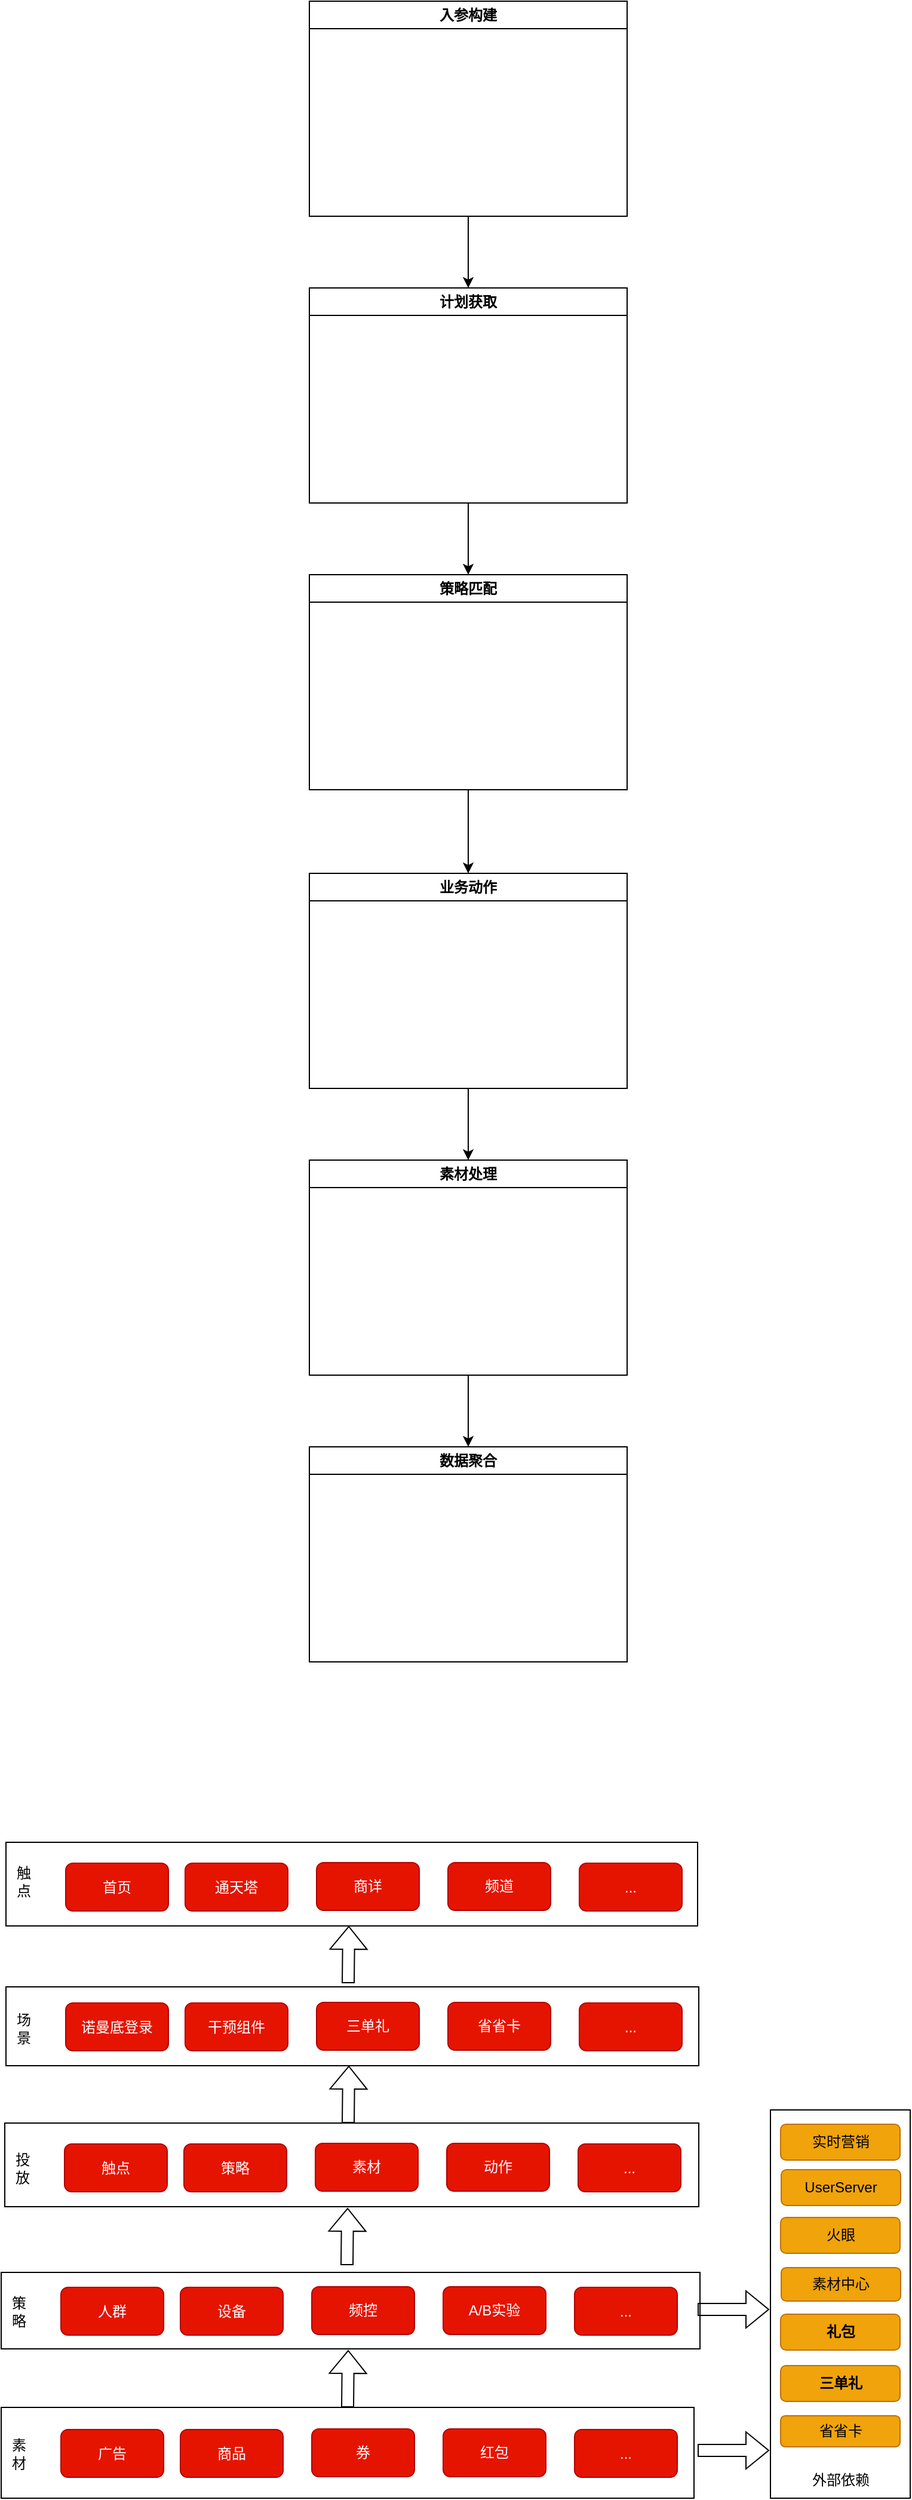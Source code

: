 <mxfile version="21.1.4" type="github">
  <diagram name="第 1 页" id="zzSldxRVRqwI4bkoozq8">
    <mxGraphModel dx="1306" dy="1198" grid="0" gridSize="10" guides="1" tooltips="1" connect="1" arrows="1" fold="1" page="0" pageScale="1" pageWidth="827" pageHeight="1169" math="0" shadow="0">
      <root>
        <mxCell id="0" />
        <mxCell id="1" parent="0" />
        <mxCell id="BipAKc5l0U_uYSt-I5Qa-4" style="edgeStyle=orthogonalEdgeStyle;rounded=0;orthogonalLoop=1;jettySize=auto;html=1;entryX=0.5;entryY=0;entryDx=0;entryDy=0;" parent="1" source="BipAKc5l0U_uYSt-I5Qa-2" target="BipAKc5l0U_uYSt-I5Qa-3" edge="1">
          <mxGeometry relative="1" as="geometry" />
        </mxCell>
        <mxCell id="BipAKc5l0U_uYSt-I5Qa-2" value="入参构建" style="swimlane;whiteSpace=wrap;html=1;" parent="1" vertex="1">
          <mxGeometry x="290" y="-260" width="266" height="180" as="geometry">
            <mxRectangle x="240" y="120" width="90" height="30" as="alternateBounds" />
          </mxGeometry>
        </mxCell>
        <mxCell id="BipAKc5l0U_uYSt-I5Qa-8" style="edgeStyle=orthogonalEdgeStyle;rounded=0;orthogonalLoop=1;jettySize=auto;html=1;entryX=0.5;entryY=0;entryDx=0;entryDy=0;" parent="1" source="BipAKc5l0U_uYSt-I5Qa-3" target="BipAKc5l0U_uYSt-I5Qa-5" edge="1">
          <mxGeometry relative="1" as="geometry" />
        </mxCell>
        <mxCell id="BipAKc5l0U_uYSt-I5Qa-3" value="计划获取" style="swimlane;whiteSpace=wrap;html=1;" parent="1" vertex="1">
          <mxGeometry x="290" y="-20" width="266" height="180" as="geometry">
            <mxRectangle x="240" y="120" width="90" height="30" as="alternateBounds" />
          </mxGeometry>
        </mxCell>
        <mxCell id="BipAKc5l0U_uYSt-I5Qa-9" style="edgeStyle=orthogonalEdgeStyle;rounded=0;orthogonalLoop=1;jettySize=auto;html=1;entryX=0.5;entryY=0;entryDx=0;entryDy=0;" parent="1" source="BipAKc5l0U_uYSt-I5Qa-5" target="BipAKc5l0U_uYSt-I5Qa-7" edge="1">
          <mxGeometry relative="1" as="geometry" />
        </mxCell>
        <mxCell id="BipAKc5l0U_uYSt-I5Qa-5" value="策略匹配" style="swimlane;whiteSpace=wrap;html=1;" parent="1" vertex="1">
          <mxGeometry x="290" y="220" width="266" height="180" as="geometry">
            <mxRectangle x="240" y="120" width="90" height="30" as="alternateBounds" />
          </mxGeometry>
        </mxCell>
        <mxCell id="BipAKc5l0U_uYSt-I5Qa-11" style="edgeStyle=orthogonalEdgeStyle;rounded=0;orthogonalLoop=1;jettySize=auto;html=1;entryX=0.5;entryY=0;entryDx=0;entryDy=0;" parent="1" source="BipAKc5l0U_uYSt-I5Qa-7" target="BipAKc5l0U_uYSt-I5Qa-10" edge="1">
          <mxGeometry relative="1" as="geometry" />
        </mxCell>
        <mxCell id="BipAKc5l0U_uYSt-I5Qa-7" value="业务动作" style="swimlane;whiteSpace=wrap;html=1;" parent="1" vertex="1">
          <mxGeometry x="290" y="470" width="266" height="180" as="geometry">
            <mxRectangle x="240" y="120" width="90" height="30" as="alternateBounds" />
          </mxGeometry>
        </mxCell>
        <mxCell id="BipAKc5l0U_uYSt-I5Qa-13" style="edgeStyle=orthogonalEdgeStyle;rounded=0;orthogonalLoop=1;jettySize=auto;html=1;" parent="1" source="BipAKc5l0U_uYSt-I5Qa-10" target="BipAKc5l0U_uYSt-I5Qa-12" edge="1">
          <mxGeometry relative="1" as="geometry" />
        </mxCell>
        <mxCell id="BipAKc5l0U_uYSt-I5Qa-10" value="素材处理" style="swimlane;whiteSpace=wrap;html=1;" parent="1" vertex="1">
          <mxGeometry x="290" y="710" width="266" height="180" as="geometry">
            <mxRectangle x="240" y="120" width="90" height="30" as="alternateBounds" />
          </mxGeometry>
        </mxCell>
        <mxCell id="BipAKc5l0U_uYSt-I5Qa-12" value="数据聚合" style="swimlane;whiteSpace=wrap;html=1;" parent="1" vertex="1">
          <mxGeometry x="290" y="950" width="266" height="180" as="geometry">
            <mxRectangle x="240" y="120" width="90" height="30" as="alternateBounds" />
          </mxGeometry>
        </mxCell>
        <mxCell id="wuC6FSRP_qt9TDbp1Nyk-1" value="" style="rounded=0;whiteSpace=wrap;html=1;" parent="1" vertex="1">
          <mxGeometry x="32" y="1754" width="580" height="76" as="geometry" />
        </mxCell>
        <mxCell id="wuC6FSRP_qt9TDbp1Nyk-2" value="素&lt;br&gt;材" style="text;html=1;strokeColor=none;fillColor=none;align=center;verticalAlign=middle;whiteSpace=wrap;rounded=0;" parent="1" vertex="1">
          <mxGeometry x="32" y="1761" width="30" height="63" as="geometry" />
        </mxCell>
        <mxCell id="wuC6FSRP_qt9TDbp1Nyk-3" value="广告" style="rounded=1;whiteSpace=wrap;html=1;fillColor=#e51400;fontColor=#ffffff;strokeColor=#B20000;" parent="1" vertex="1">
          <mxGeometry x="82" y="1772.5" width="86" height="40" as="geometry" />
        </mxCell>
        <mxCell id="wuC6FSRP_qt9TDbp1Nyk-4" value="商品" style="rounded=1;whiteSpace=wrap;html=1;fillColor=#e51400;fontColor=#ffffff;strokeColor=#B20000;" parent="1" vertex="1">
          <mxGeometry x="182" y="1772.5" width="86" height="40" as="geometry" />
        </mxCell>
        <mxCell id="wuC6FSRP_qt9TDbp1Nyk-5" value="券" style="rounded=1;whiteSpace=wrap;html=1;fillColor=#e51400;fontColor=#ffffff;strokeColor=#B20000;" parent="1" vertex="1">
          <mxGeometry x="292" y="1772" width="86" height="40" as="geometry" />
        </mxCell>
        <mxCell id="wuC6FSRP_qt9TDbp1Nyk-6" value="红包" style="rounded=1;whiteSpace=wrap;html=1;fillColor=#e51400;fontColor=#ffffff;strokeColor=#B20000;" parent="1" vertex="1">
          <mxGeometry x="402" y="1772" width="86" height="40" as="geometry" />
        </mxCell>
        <mxCell id="wuC6FSRP_qt9TDbp1Nyk-7" value="..." style="rounded=1;whiteSpace=wrap;html=1;fillColor=#e51400;fontColor=#ffffff;strokeColor=#B20000;" parent="1" vertex="1">
          <mxGeometry x="512" y="1772.5" width="86" height="40" as="geometry" />
        </mxCell>
        <mxCell id="wuC6FSRP_qt9TDbp1Nyk-9" value="" style="rounded=0;whiteSpace=wrap;html=1;" parent="1" vertex="1">
          <mxGeometry x="32" y="1641" width="585" height="64" as="geometry" />
        </mxCell>
        <mxCell id="wuC6FSRP_qt9TDbp1Nyk-10" value="策&lt;br&gt;略&lt;br&gt;" style="text;html=1;strokeColor=none;fillColor=none;align=center;verticalAlign=middle;whiteSpace=wrap;rounded=0;" parent="1" vertex="1">
          <mxGeometry x="32" y="1642" width="30" height="63" as="geometry" />
        </mxCell>
        <mxCell id="wuC6FSRP_qt9TDbp1Nyk-11" value="人群" style="rounded=1;whiteSpace=wrap;html=1;fillColor=#e51400;fontColor=#ffffff;strokeColor=#B20000;" parent="1" vertex="1">
          <mxGeometry x="82" y="1653.5" width="86" height="40" as="geometry" />
        </mxCell>
        <mxCell id="wuC6FSRP_qt9TDbp1Nyk-12" value="设备" style="rounded=1;whiteSpace=wrap;html=1;fillColor=#e51400;fontColor=#ffffff;strokeColor=#B20000;" parent="1" vertex="1">
          <mxGeometry x="182" y="1653.5" width="86" height="40" as="geometry" />
        </mxCell>
        <mxCell id="wuC6FSRP_qt9TDbp1Nyk-13" value="频控" style="rounded=1;whiteSpace=wrap;html=1;fillColor=#e51400;fontColor=#ffffff;strokeColor=#B20000;" parent="1" vertex="1">
          <mxGeometry x="292" y="1653" width="86" height="40" as="geometry" />
        </mxCell>
        <mxCell id="wuC6FSRP_qt9TDbp1Nyk-14" value="A/B实验" style="rounded=1;whiteSpace=wrap;html=1;fillColor=#e51400;fontColor=#ffffff;strokeColor=#B20000;" parent="1" vertex="1">
          <mxGeometry x="402" y="1653" width="86" height="40" as="geometry" />
        </mxCell>
        <mxCell id="wuC6FSRP_qt9TDbp1Nyk-15" value="..." style="rounded=1;whiteSpace=wrap;html=1;fillColor=#e51400;fontColor=#ffffff;strokeColor=#B20000;" parent="1" vertex="1">
          <mxGeometry x="512" y="1653.5" width="86" height="40" as="geometry" />
        </mxCell>
        <mxCell id="wuC6FSRP_qt9TDbp1Nyk-23" value="" style="shape=flexArrow;endArrow=classic;html=1;rounded=0;exitX=0.5;exitY=0;exitDx=0;exitDy=0;" parent="1" edge="1">
          <mxGeometry width="50" height="50" relative="1" as="geometry">
            <mxPoint x="322" y="1754" as="sourcePoint" />
            <mxPoint x="322.5" y="1706" as="targetPoint" />
          </mxGeometry>
        </mxCell>
        <mxCell id="wuC6FSRP_qt9TDbp1Nyk-38" value="" style="shape=flexArrow;endArrow=classic;html=1;rounded=0;exitX=0.5;exitY=0;exitDx=0;exitDy=0;" parent="1" edge="1">
          <mxGeometry width="50" height="50" relative="1" as="geometry">
            <mxPoint x="321.5" y="1635" as="sourcePoint" />
            <mxPoint x="322" y="1587" as="targetPoint" />
          </mxGeometry>
        </mxCell>
        <mxCell id="wuC6FSRP_qt9TDbp1Nyk-39" value="" style="rounded=0;whiteSpace=wrap;html=1;" parent="1" vertex="1">
          <mxGeometry x="35" y="1516" width="581" height="70" as="geometry" />
        </mxCell>
        <mxCell id="wuC6FSRP_qt9TDbp1Nyk-40" value="投&lt;br&gt;放&lt;br&gt;" style="text;html=1;strokeColor=none;fillColor=none;align=center;verticalAlign=middle;whiteSpace=wrap;rounded=0;" parent="1" vertex="1">
          <mxGeometry x="35" y="1522" width="30" height="63" as="geometry" />
        </mxCell>
        <mxCell id="wuC6FSRP_qt9TDbp1Nyk-41" value="触点" style="rounded=1;whiteSpace=wrap;html=1;fillColor=#e51400;fontColor=#ffffff;strokeColor=#B20000;" parent="1" vertex="1">
          <mxGeometry x="85" y="1533.5" width="86" height="40" as="geometry" />
        </mxCell>
        <mxCell id="wuC6FSRP_qt9TDbp1Nyk-42" value="策略" style="rounded=1;whiteSpace=wrap;html=1;fillColor=#e51400;fontColor=#ffffff;strokeColor=#B20000;" parent="1" vertex="1">
          <mxGeometry x="185" y="1533.5" width="86" height="40" as="geometry" />
        </mxCell>
        <mxCell id="wuC6FSRP_qt9TDbp1Nyk-43" value="素材" style="rounded=1;whiteSpace=wrap;html=1;fillColor=#e51400;fontColor=#ffffff;strokeColor=#B20000;" parent="1" vertex="1">
          <mxGeometry x="295" y="1533" width="86" height="40" as="geometry" />
        </mxCell>
        <mxCell id="wuC6FSRP_qt9TDbp1Nyk-44" value="动作" style="rounded=1;whiteSpace=wrap;html=1;fillColor=#e51400;fontColor=#ffffff;strokeColor=#B20000;" parent="1" vertex="1">
          <mxGeometry x="405" y="1533" width="86" height="40" as="geometry" />
        </mxCell>
        <mxCell id="wuC6FSRP_qt9TDbp1Nyk-45" value="..." style="rounded=1;whiteSpace=wrap;html=1;fillColor=#e51400;fontColor=#ffffff;strokeColor=#B20000;" parent="1" vertex="1">
          <mxGeometry x="515" y="1533.5" width="86" height="40" as="geometry" />
        </mxCell>
        <mxCell id="wuC6FSRP_qt9TDbp1Nyk-46" value="" style="rounded=0;whiteSpace=wrap;html=1;" parent="1" vertex="1">
          <mxGeometry x="676" y="1505" width="117" height="325" as="geometry" />
        </mxCell>
        <mxCell id="wuC6FSRP_qt9TDbp1Nyk-47" value="" style="shape=flexArrow;endArrow=classic;html=1;rounded=0;" parent="1" edge="1">
          <mxGeometry width="50" height="50" relative="1" as="geometry">
            <mxPoint x="615" y="1672" as="sourcePoint" />
            <mxPoint x="675" y="1672" as="targetPoint" />
          </mxGeometry>
        </mxCell>
        <mxCell id="wuC6FSRP_qt9TDbp1Nyk-48" value="外部依赖" style="text;html=1;strokeColor=none;fillColor=none;align=center;verticalAlign=middle;whiteSpace=wrap;rounded=0;" parent="1" vertex="1">
          <mxGeometry x="705" y="1800" width="60" height="30" as="geometry" />
        </mxCell>
        <mxCell id="wuC6FSRP_qt9TDbp1Nyk-49" value="实时营销" style="rounded=1;whiteSpace=wrap;html=1;fillColor=#f0a30a;fontColor=#000000;strokeColor=#BD7000;" parent="1" vertex="1">
          <mxGeometry x="684.5" y="1517" width="100" height="30" as="geometry" />
        </mxCell>
        <mxCell id="wuC6FSRP_qt9TDbp1Nyk-50" value="UserServer" style="rounded=1;whiteSpace=wrap;html=1;fillColor=#f0a30a;fontColor=#000000;strokeColor=#BD7000;" parent="1" vertex="1">
          <mxGeometry x="685" y="1555" width="100" height="30" as="geometry" />
        </mxCell>
        <mxCell id="wuC6FSRP_qt9TDbp1Nyk-51" value="&lt;span style=&quot;font-weight: normal;&quot;&gt;火眼&lt;/span&gt;" style="rounded=1;whiteSpace=wrap;html=1;fontStyle=1;fillColor=#f0a30a;fontColor=#000000;strokeColor=#BD7000;" parent="1" vertex="1">
          <mxGeometry x="684.5" y="1595" width="100" height="30" as="geometry" />
        </mxCell>
        <mxCell id="wuC6FSRP_qt9TDbp1Nyk-52" value="素材中心" style="rounded=1;whiteSpace=wrap;html=1;fontStyle=0;fillColor=#f0a30a;fontColor=#000000;strokeColor=#BD7000;" parent="1" vertex="1">
          <mxGeometry x="685" y="1637" width="100" height="28" as="geometry" />
        </mxCell>
        <mxCell id="wuC6FSRP_qt9TDbp1Nyk-53" value="礼包" style="rounded=1;whiteSpace=wrap;html=1;fontStyle=1;fillColor=#f0a30a;fontColor=#000000;strokeColor=#BD7000;" parent="1" vertex="1">
          <mxGeometry x="684.5" y="1676" width="100" height="30" as="geometry" />
        </mxCell>
        <mxCell id="wuC6FSRP_qt9TDbp1Nyk-54" value="三单礼" style="rounded=1;whiteSpace=wrap;html=1;fontStyle=1;fillColor=#f0a30a;fontColor=#000000;strokeColor=#BD7000;" parent="1" vertex="1">
          <mxGeometry x="684.5" y="1719" width="100" height="30" as="geometry" />
        </mxCell>
        <mxCell id="wuC6FSRP_qt9TDbp1Nyk-55" value="省省卡" style="rounded=1;whiteSpace=wrap;html=1;fontStyle=0;fillColor=#f0a30a;fontColor=#000000;strokeColor=#BD7000;" parent="1" vertex="1">
          <mxGeometry x="684.5" y="1761" width="100" height="26" as="geometry" />
        </mxCell>
        <mxCell id="wuC6FSRP_qt9TDbp1Nyk-56" value="" style="rounded=0;whiteSpace=wrap;html=1;" parent="1" vertex="1">
          <mxGeometry x="36" y="1402" width="580" height="66" as="geometry" />
        </mxCell>
        <mxCell id="wuC6FSRP_qt9TDbp1Nyk-57" value="场&lt;br&gt;景&lt;br&gt;" style="text;html=1;strokeColor=none;fillColor=none;align=center;verticalAlign=middle;whiteSpace=wrap;rounded=0;" parent="1" vertex="1">
          <mxGeometry x="36" y="1405" width="30" height="63" as="geometry" />
        </mxCell>
        <mxCell id="wuC6FSRP_qt9TDbp1Nyk-58" value="诺曼底登录" style="rounded=1;whiteSpace=wrap;html=1;fillColor=#e51400;fontColor=#ffffff;strokeColor=#B20000;" parent="1" vertex="1">
          <mxGeometry x="86" y="1415.5" width="86" height="40" as="geometry" />
        </mxCell>
        <mxCell id="wuC6FSRP_qt9TDbp1Nyk-59" value="干预组件" style="rounded=1;whiteSpace=wrap;html=1;fillColor=#e51400;fontColor=#ffffff;strokeColor=#B20000;" parent="1" vertex="1">
          <mxGeometry x="186" y="1415.5" width="86" height="40" as="geometry" />
        </mxCell>
        <mxCell id="wuC6FSRP_qt9TDbp1Nyk-60" value="三单礼" style="rounded=1;whiteSpace=wrap;html=1;fillColor=#e51400;fontColor=#ffffff;strokeColor=#B20000;" parent="1" vertex="1">
          <mxGeometry x="296" y="1415" width="86" height="40" as="geometry" />
        </mxCell>
        <mxCell id="wuC6FSRP_qt9TDbp1Nyk-61" value="省省卡" style="rounded=1;whiteSpace=wrap;html=1;fillColor=#e51400;fontColor=#ffffff;strokeColor=#B20000;" parent="1" vertex="1">
          <mxGeometry x="406" y="1415" width="86" height="40" as="geometry" />
        </mxCell>
        <mxCell id="wuC6FSRP_qt9TDbp1Nyk-62" value="..." style="rounded=1;whiteSpace=wrap;html=1;fillColor=#e51400;fontColor=#ffffff;strokeColor=#B20000;" parent="1" vertex="1">
          <mxGeometry x="516" y="1415.5" width="86" height="40" as="geometry" />
        </mxCell>
        <mxCell id="wuC6FSRP_qt9TDbp1Nyk-63" value="" style="shape=flexArrow;endArrow=classic;html=1;rounded=0;exitX=0.5;exitY=0;exitDx=0;exitDy=0;" parent="1" edge="1">
          <mxGeometry width="50" height="50" relative="1" as="geometry">
            <mxPoint x="322.5" y="1516" as="sourcePoint" />
            <mxPoint x="323" y="1468" as="targetPoint" />
          </mxGeometry>
        </mxCell>
        <mxCell id="wuC6FSRP_qt9TDbp1Nyk-65" value="" style="rounded=0;whiteSpace=wrap;html=1;" parent="1" vertex="1">
          <mxGeometry x="36" y="1281" width="579" height="70" as="geometry" />
        </mxCell>
        <mxCell id="wuC6FSRP_qt9TDbp1Nyk-66" value="触&lt;br&gt;点" style="text;html=1;strokeColor=none;fillColor=none;align=center;verticalAlign=middle;whiteSpace=wrap;rounded=0;" parent="1" vertex="1">
          <mxGeometry x="36" y="1282" width="30" height="63" as="geometry" />
        </mxCell>
        <mxCell id="wuC6FSRP_qt9TDbp1Nyk-67" value="首页" style="rounded=1;whiteSpace=wrap;html=1;fillColor=#e51400;fontColor=#ffffff;strokeColor=#B20000;" parent="1" vertex="1">
          <mxGeometry x="86" y="1298.5" width="86" height="40" as="geometry" />
        </mxCell>
        <mxCell id="wuC6FSRP_qt9TDbp1Nyk-68" value="通天塔" style="rounded=1;whiteSpace=wrap;html=1;fillColor=#e51400;fontColor=#ffffff;strokeColor=#B20000;" parent="1" vertex="1">
          <mxGeometry x="186" y="1298.5" width="86" height="40" as="geometry" />
        </mxCell>
        <mxCell id="wuC6FSRP_qt9TDbp1Nyk-69" value="商详" style="rounded=1;whiteSpace=wrap;html=1;fillColor=#e51400;fontColor=#ffffff;strokeColor=#B20000;" parent="1" vertex="1">
          <mxGeometry x="296" y="1298" width="86" height="40" as="geometry" />
        </mxCell>
        <mxCell id="wuC6FSRP_qt9TDbp1Nyk-70" value="频道" style="rounded=1;whiteSpace=wrap;html=1;fillColor=#e51400;fontColor=#ffffff;strokeColor=#B20000;" parent="1" vertex="1">
          <mxGeometry x="406" y="1298" width="86" height="40" as="geometry" />
        </mxCell>
        <mxCell id="wuC6FSRP_qt9TDbp1Nyk-71" value="..." style="rounded=1;whiteSpace=wrap;html=1;fillColor=#e51400;fontColor=#ffffff;strokeColor=#B20000;" parent="1" vertex="1">
          <mxGeometry x="516" y="1298.5" width="86" height="40" as="geometry" />
        </mxCell>
        <mxCell id="wuC6FSRP_qt9TDbp1Nyk-79" value="" style="shape=flexArrow;endArrow=classic;html=1;rounded=0;exitX=0.5;exitY=0;exitDx=0;exitDy=0;" parent="1" edge="1">
          <mxGeometry width="50" height="50" relative="1" as="geometry">
            <mxPoint x="322.5" y="1399" as="sourcePoint" />
            <mxPoint x="323" y="1351" as="targetPoint" />
          </mxGeometry>
        </mxCell>
        <mxCell id="Sp962jMv0brXka_x88yt-1" value="" style="shape=flexArrow;endArrow=classic;html=1;rounded=0;" edge="1" parent="1">
          <mxGeometry width="50" height="50" relative="1" as="geometry">
            <mxPoint x="615" y="1790" as="sourcePoint" />
            <mxPoint x="675" y="1790" as="targetPoint" />
          </mxGeometry>
        </mxCell>
      </root>
    </mxGraphModel>
  </diagram>
</mxfile>
